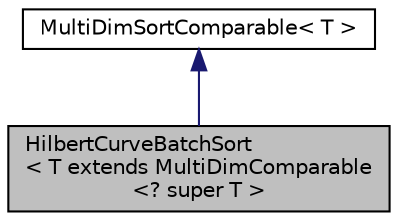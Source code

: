 digraph "HilbertCurveBatchSort&lt; T extends MultiDimComparable&lt;? super T &gt;"
{
 // INTERACTIVE_SVG=YES
  bgcolor="transparent";
  edge [fontname="Helvetica",fontsize="10",labelfontname="Helvetica",labelfontsize="10"];
  node [fontname="Helvetica",fontsize="10",shape=record];
  Node0 [label="HilbertCurveBatchSort\l\< T extends MultiDimComparable\l\<? super T \>",height=0.2,width=0.4,color="black", fillcolor="grey75", style="filled", fontcolor="black"];
  Node1 -> Node0 [dir="back",color="midnightblue",fontsize="10",style="solid",fontname="Helvetica"];
  Node1 [label="MultiDimSortComparable\< T \>",height=0.2,width=0.4,color="black",URL="$de/d89/interfaceumontreal_1_1ssj_1_1util_1_1sort_1_1MultiDimSortComparable.html"];
}
